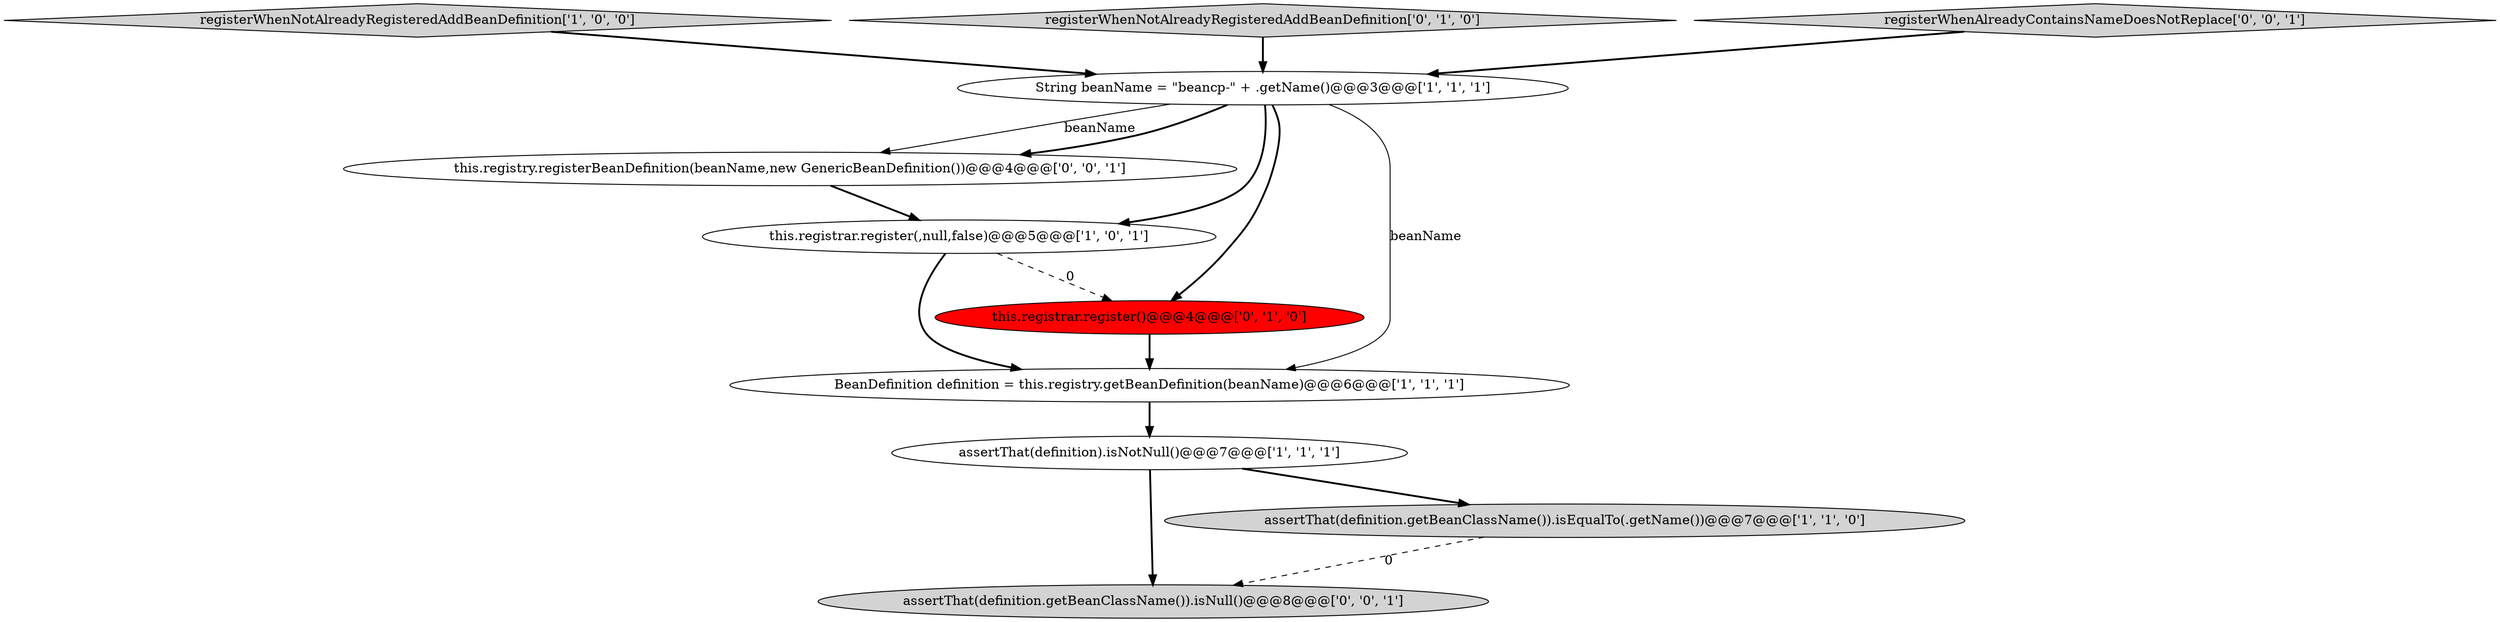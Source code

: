 digraph {
8 [style = filled, label = "this.registry.registerBeanDefinition(beanName,new GenericBeanDefinition())@@@4@@@['0', '0', '1']", fillcolor = white, shape = ellipse image = "AAA0AAABBB3BBB"];
5 [style = filled, label = "this.registrar.register(,null,false)@@@5@@@['1', '0', '1']", fillcolor = white, shape = ellipse image = "AAA0AAABBB1BBB"];
9 [style = filled, label = "assertThat(definition.getBeanClassName()).isNull()@@@8@@@['0', '0', '1']", fillcolor = lightgray, shape = ellipse image = "AAA0AAABBB3BBB"];
1 [style = filled, label = "assertThat(definition).isNotNull()@@@7@@@['1', '1', '1']", fillcolor = white, shape = ellipse image = "AAA0AAABBB1BBB"];
2 [style = filled, label = "registerWhenNotAlreadyRegisteredAddBeanDefinition['1', '0', '0']", fillcolor = lightgray, shape = diamond image = "AAA0AAABBB1BBB"];
6 [style = filled, label = "this.registrar.register()@@@4@@@['0', '1', '0']", fillcolor = red, shape = ellipse image = "AAA1AAABBB2BBB"];
7 [style = filled, label = "registerWhenNotAlreadyRegisteredAddBeanDefinition['0', '1', '0']", fillcolor = lightgray, shape = diamond image = "AAA0AAABBB2BBB"];
4 [style = filled, label = "BeanDefinition definition = this.registry.getBeanDefinition(beanName)@@@6@@@['1', '1', '1']", fillcolor = white, shape = ellipse image = "AAA0AAABBB1BBB"];
3 [style = filled, label = "assertThat(definition.getBeanClassName()).isEqualTo(.getName())@@@7@@@['1', '1', '0']", fillcolor = lightgray, shape = ellipse image = "AAA0AAABBB1BBB"];
10 [style = filled, label = "registerWhenAlreadyContainsNameDoesNotReplace['0', '0', '1']", fillcolor = lightgray, shape = diamond image = "AAA0AAABBB3BBB"];
0 [style = filled, label = "String beanName = \"beancp-\" + .getName()@@@3@@@['1', '1', '1']", fillcolor = white, shape = ellipse image = "AAA0AAABBB1BBB"];
1->3 [style = bold, label=""];
6->4 [style = bold, label=""];
10->0 [style = bold, label=""];
0->4 [style = solid, label="beanName"];
4->1 [style = bold, label=""];
2->0 [style = bold, label=""];
7->0 [style = bold, label=""];
1->9 [style = bold, label=""];
0->8 [style = solid, label="beanName"];
5->6 [style = dashed, label="0"];
8->5 [style = bold, label=""];
3->9 [style = dashed, label="0"];
0->6 [style = bold, label=""];
5->4 [style = bold, label=""];
0->5 [style = bold, label=""];
0->8 [style = bold, label=""];
}
